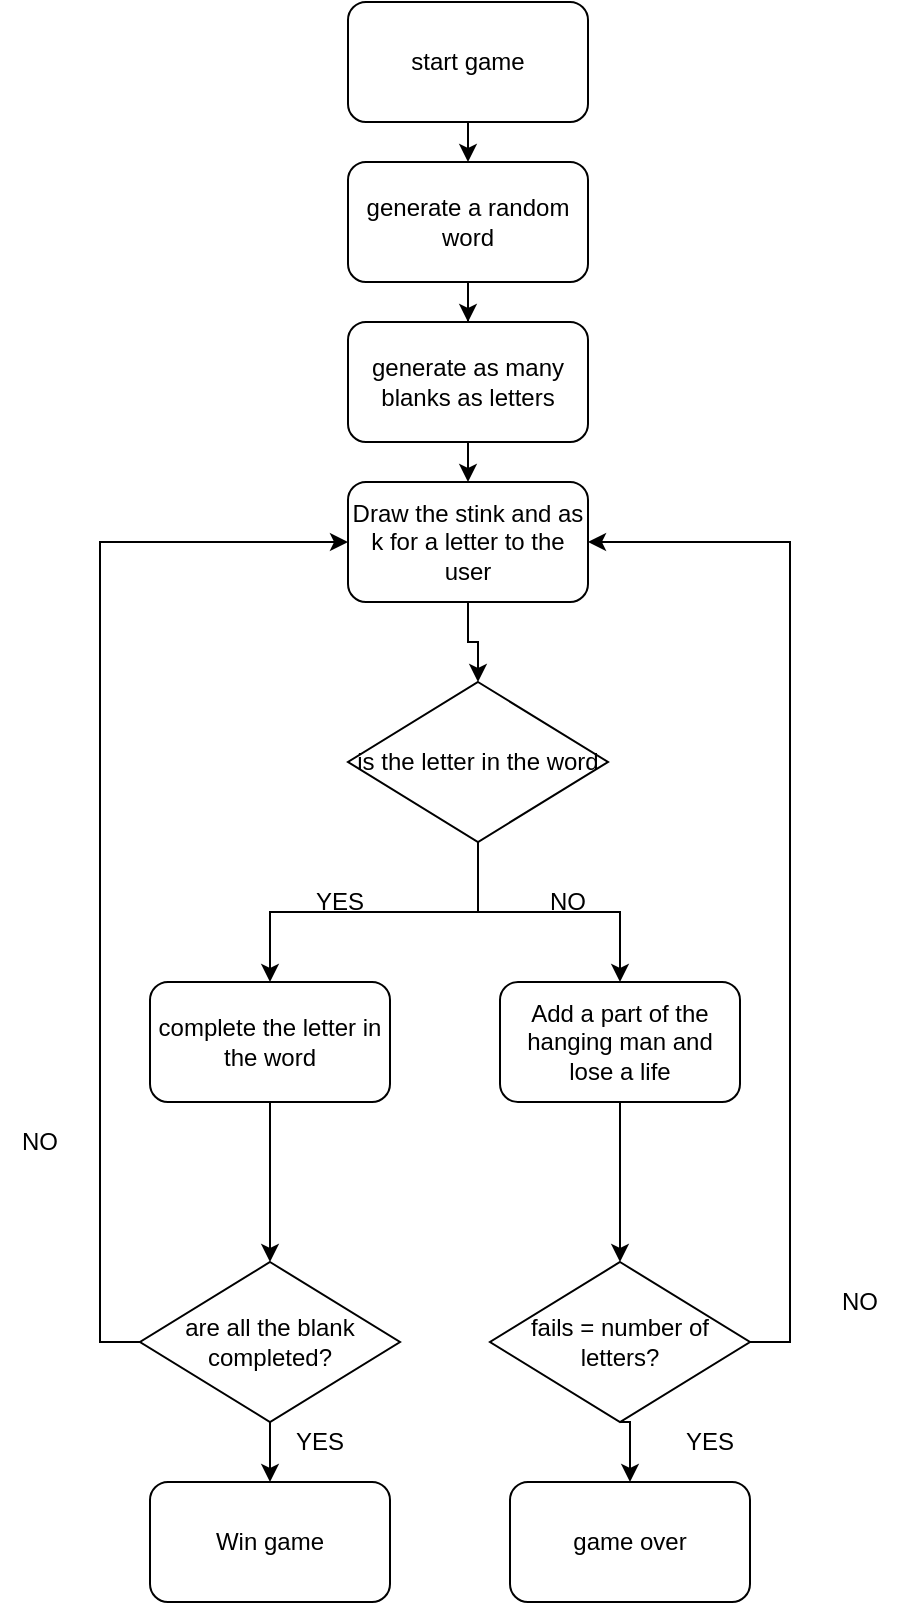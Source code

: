 <mxfile version="14.1.2" type="github">
  <diagram id="uXHuaYN9m7DcU4bXTOWc" name="Page-1">
    <mxGraphModel dx="1635" dy="877" grid="1" gridSize="10" guides="1" tooltips="1" connect="1" arrows="1" fold="1" page="1" pageScale="1" pageWidth="827" pageHeight="1169" math="0" shadow="0">
      <root>
        <mxCell id="0" />
        <mxCell id="1" parent="0" />
        <mxCell id="UVJEUTRH-WBieImJuv0P-32" style="edgeStyle=orthogonalEdgeStyle;rounded=0;orthogonalLoop=1;jettySize=auto;html=1;exitX=0.5;exitY=1;exitDx=0;exitDy=0;entryX=0.5;entryY=0;entryDx=0;entryDy=0;" edge="1" parent="1" source="UVJEUTRH-WBieImJuv0P-1" target="UVJEUTRH-WBieImJuv0P-2">
          <mxGeometry relative="1" as="geometry" />
        </mxCell>
        <mxCell id="UVJEUTRH-WBieImJuv0P-1" value="start game" style="rounded=1;whiteSpace=wrap;html=1;" vertex="1" parent="1">
          <mxGeometry x="294" y="20" width="120" height="60" as="geometry" />
        </mxCell>
        <mxCell id="UVJEUTRH-WBieImJuv0P-31" style="edgeStyle=orthogonalEdgeStyle;rounded=0;orthogonalLoop=1;jettySize=auto;html=1;exitX=0.5;exitY=1;exitDx=0;exitDy=0;" edge="1" parent="1" source="UVJEUTRH-WBieImJuv0P-2" target="UVJEUTRH-WBieImJuv0P-3">
          <mxGeometry relative="1" as="geometry" />
        </mxCell>
        <mxCell id="UVJEUTRH-WBieImJuv0P-2" value="generate a random word" style="rounded=1;whiteSpace=wrap;html=1;" vertex="1" parent="1">
          <mxGeometry x="294" y="100" width="120" height="60" as="geometry" />
        </mxCell>
        <mxCell id="UVJEUTRH-WBieImJuv0P-30" style="edgeStyle=orthogonalEdgeStyle;rounded=0;orthogonalLoop=1;jettySize=auto;html=1;exitX=0.5;exitY=1;exitDx=0;exitDy=0;entryX=0.5;entryY=0;entryDx=0;entryDy=0;" edge="1" parent="1" source="UVJEUTRH-WBieImJuv0P-3" target="UVJEUTRH-WBieImJuv0P-11">
          <mxGeometry relative="1" as="geometry" />
        </mxCell>
        <mxCell id="UVJEUTRH-WBieImJuv0P-3" value="generate as many blanks as letters" style="rounded=1;whiteSpace=wrap;html=1;" vertex="1" parent="1">
          <mxGeometry x="294" y="180" width="120" height="60" as="geometry" />
        </mxCell>
        <mxCell id="UVJEUTRH-WBieImJuv0P-34" style="edgeStyle=orthogonalEdgeStyle;rounded=0;orthogonalLoop=1;jettySize=auto;html=1;exitX=0.5;exitY=1;exitDx=0;exitDy=0;entryX=0.5;entryY=0;entryDx=0;entryDy=0;" edge="1" parent="1" source="UVJEUTRH-WBieImJuv0P-4" target="UVJEUTRH-WBieImJuv0P-15">
          <mxGeometry relative="1" as="geometry" />
        </mxCell>
        <mxCell id="UVJEUTRH-WBieImJuv0P-4" value="Add a part of the hanging man and lose a life" style="rounded=1;whiteSpace=wrap;html=1;" vertex="1" parent="1">
          <mxGeometry x="370" y="510" width="120" height="60" as="geometry" />
        </mxCell>
        <mxCell id="UVJEUTRH-WBieImJuv0P-6" style="edgeStyle=orthogonalEdgeStyle;rounded=0;orthogonalLoop=1;jettySize=auto;html=1;entryX=0.5;entryY=0;entryDx=0;entryDy=0;exitX=0.5;exitY=1;exitDx=0;exitDy=0;" edge="1" parent="1" source="UVJEUTRH-WBieImJuv0P-5" target="UVJEUTRH-WBieImJuv0P-4">
          <mxGeometry relative="1" as="geometry">
            <mxPoint x="490" y="490" as="targetPoint" />
          </mxGeometry>
        </mxCell>
        <mxCell id="UVJEUTRH-WBieImJuv0P-8" style="edgeStyle=orthogonalEdgeStyle;rounded=0;orthogonalLoop=1;jettySize=auto;html=1;exitX=0.5;exitY=1;exitDx=0;exitDy=0;entryX=0.5;entryY=0;entryDx=0;entryDy=0;" edge="1" parent="1" source="UVJEUTRH-WBieImJuv0P-5" target="UVJEUTRH-WBieImJuv0P-9">
          <mxGeometry relative="1" as="geometry">
            <mxPoint x="385" y="570" as="targetPoint" />
          </mxGeometry>
        </mxCell>
        <mxCell id="UVJEUTRH-WBieImJuv0P-5" value="is the letter in the word" style="rhombus;whiteSpace=wrap;html=1;" vertex="1" parent="1">
          <mxGeometry x="294" y="360" width="130" height="80" as="geometry" />
        </mxCell>
        <mxCell id="UVJEUTRH-WBieImJuv0P-7" value="NO" style="text;html=1;strokeColor=none;fillColor=none;align=center;verticalAlign=middle;whiteSpace=wrap;rounded=0;" vertex="1" parent="1">
          <mxGeometry x="384" y="460" width="40" height="20" as="geometry" />
        </mxCell>
        <mxCell id="UVJEUTRH-WBieImJuv0P-33" style="edgeStyle=orthogonalEdgeStyle;rounded=0;orthogonalLoop=1;jettySize=auto;html=1;exitX=0.5;exitY=1;exitDx=0;exitDy=0;entryX=0.5;entryY=0;entryDx=0;entryDy=0;" edge="1" parent="1" source="UVJEUTRH-WBieImJuv0P-9" target="UVJEUTRH-WBieImJuv0P-18">
          <mxGeometry relative="1" as="geometry" />
        </mxCell>
        <mxCell id="UVJEUTRH-WBieImJuv0P-9" value="complete the letter in the word" style="rounded=1;whiteSpace=wrap;html=1;" vertex="1" parent="1">
          <mxGeometry x="195" y="510" width="120" height="60" as="geometry" />
        </mxCell>
        <mxCell id="UVJEUTRH-WBieImJuv0P-10" value="YES" style="text;html=1;strokeColor=none;fillColor=none;align=center;verticalAlign=middle;whiteSpace=wrap;rounded=0;" vertex="1" parent="1">
          <mxGeometry x="270" y="460" width="40" height="20" as="geometry" />
        </mxCell>
        <mxCell id="UVJEUTRH-WBieImJuv0P-29" style="edgeStyle=orthogonalEdgeStyle;rounded=0;orthogonalLoop=1;jettySize=auto;html=1;exitX=0.5;exitY=1;exitDx=0;exitDy=0;entryX=0.5;entryY=0;entryDx=0;entryDy=0;" edge="1" parent="1" source="UVJEUTRH-WBieImJuv0P-11" target="UVJEUTRH-WBieImJuv0P-5">
          <mxGeometry relative="1" as="geometry" />
        </mxCell>
        <mxCell id="UVJEUTRH-WBieImJuv0P-11" value="Draw the stink and as k for a letter to the user" style="rounded=1;whiteSpace=wrap;html=1;" vertex="1" parent="1">
          <mxGeometry x="294" y="260" width="120" height="60" as="geometry" />
        </mxCell>
        <mxCell id="UVJEUTRH-WBieImJuv0P-21" style="edgeStyle=orthogonalEdgeStyle;rounded=0;orthogonalLoop=1;jettySize=auto;html=1;exitX=0.5;exitY=1;exitDx=0;exitDy=0;entryX=0.5;entryY=0;entryDx=0;entryDy=0;" edge="1" parent="1" source="UVJEUTRH-WBieImJuv0P-15" target="UVJEUTRH-WBieImJuv0P-16">
          <mxGeometry relative="1" as="geometry" />
        </mxCell>
        <mxCell id="UVJEUTRH-WBieImJuv0P-22" style="edgeStyle=orthogonalEdgeStyle;rounded=0;orthogonalLoop=1;jettySize=auto;html=1;exitX=1;exitY=0.5;exitDx=0;exitDy=0;entryX=1;entryY=0.5;entryDx=0;entryDy=0;" edge="1" parent="1" source="UVJEUTRH-WBieImJuv0P-15" target="UVJEUTRH-WBieImJuv0P-11">
          <mxGeometry relative="1" as="geometry" />
        </mxCell>
        <mxCell id="UVJEUTRH-WBieImJuv0P-15" value="fails = number of letters?" style="rhombus;whiteSpace=wrap;html=1;" vertex="1" parent="1">
          <mxGeometry x="365" y="650" width="130" height="80" as="geometry" />
        </mxCell>
        <mxCell id="UVJEUTRH-WBieImJuv0P-16" value="game over" style="rounded=1;whiteSpace=wrap;html=1;" vertex="1" parent="1">
          <mxGeometry x="375" y="760" width="120" height="60" as="geometry" />
        </mxCell>
        <mxCell id="UVJEUTRH-WBieImJuv0P-20" style="edgeStyle=orthogonalEdgeStyle;rounded=0;orthogonalLoop=1;jettySize=auto;html=1;exitX=0.5;exitY=1;exitDx=0;exitDy=0;entryX=0.5;entryY=0;entryDx=0;entryDy=0;" edge="1" parent="1" source="UVJEUTRH-WBieImJuv0P-18" target="UVJEUTRH-WBieImJuv0P-19">
          <mxGeometry relative="1" as="geometry" />
        </mxCell>
        <mxCell id="UVJEUTRH-WBieImJuv0P-23" style="edgeStyle=orthogonalEdgeStyle;rounded=0;orthogonalLoop=1;jettySize=auto;html=1;exitX=0;exitY=0.5;exitDx=0;exitDy=0;entryX=0;entryY=0.5;entryDx=0;entryDy=0;" edge="1" parent="1" source="UVJEUTRH-WBieImJuv0P-18" target="UVJEUTRH-WBieImJuv0P-11">
          <mxGeometry relative="1" as="geometry" />
        </mxCell>
        <mxCell id="UVJEUTRH-WBieImJuv0P-18" value="are all the blank completed?" style="rhombus;whiteSpace=wrap;html=1;" vertex="1" parent="1">
          <mxGeometry x="190" y="650" width="130" height="80" as="geometry" />
        </mxCell>
        <mxCell id="UVJEUTRH-WBieImJuv0P-19" value="Win game" style="rounded=1;whiteSpace=wrap;html=1;" vertex="1" parent="1">
          <mxGeometry x="195" y="760" width="120" height="60" as="geometry" />
        </mxCell>
        <mxCell id="UVJEUTRH-WBieImJuv0P-24" value="YES" style="text;html=1;strokeColor=none;fillColor=none;align=center;verticalAlign=middle;whiteSpace=wrap;rounded=0;" vertex="1" parent="1">
          <mxGeometry x="260" y="730" width="40" height="20" as="geometry" />
        </mxCell>
        <mxCell id="UVJEUTRH-WBieImJuv0P-25" value="YES" style="text;html=1;strokeColor=none;fillColor=none;align=center;verticalAlign=middle;whiteSpace=wrap;rounded=0;" vertex="1" parent="1">
          <mxGeometry x="455" y="730" width="40" height="20" as="geometry" />
        </mxCell>
        <mxCell id="UVJEUTRH-WBieImJuv0P-26" value="NO" style="text;html=1;strokeColor=none;fillColor=none;align=center;verticalAlign=middle;whiteSpace=wrap;rounded=0;" vertex="1" parent="1">
          <mxGeometry x="530" y="660" width="40" height="20" as="geometry" />
        </mxCell>
        <mxCell id="UVJEUTRH-WBieImJuv0P-27" value="NO" style="text;html=1;strokeColor=none;fillColor=none;align=center;verticalAlign=middle;whiteSpace=wrap;rounded=0;" vertex="1" parent="1">
          <mxGeometry x="120" y="580" width="40" height="20" as="geometry" />
        </mxCell>
      </root>
    </mxGraphModel>
  </diagram>
</mxfile>
